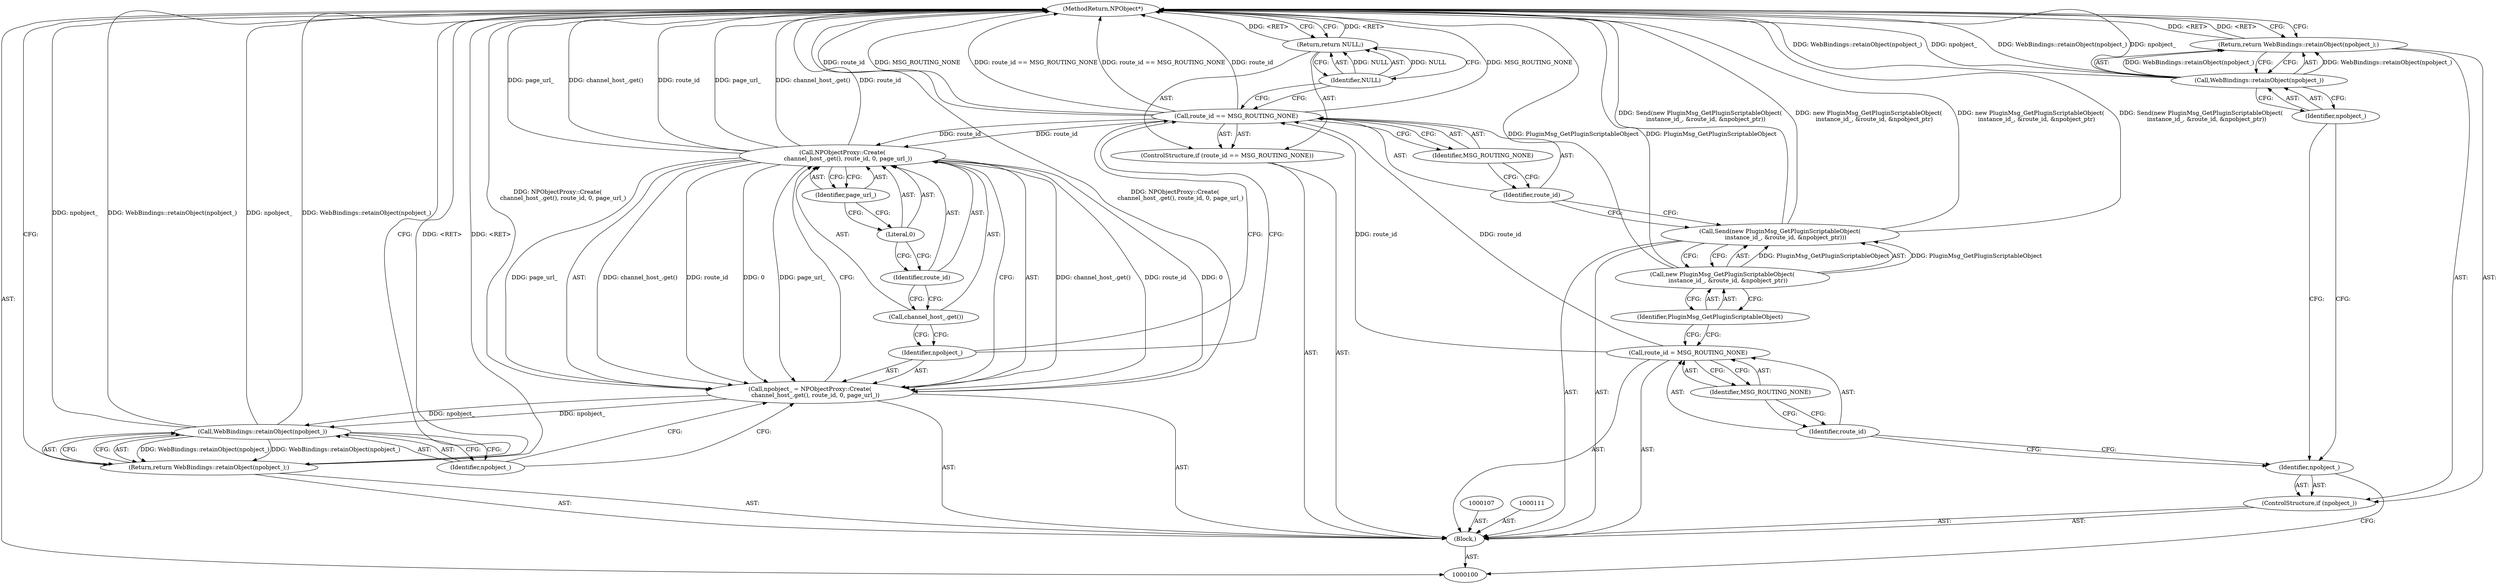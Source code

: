 digraph "1_Chrome_ea3d1d84be3d6f97bf50e76511c9e26af6895533_14" {
"1000131" [label="(MethodReturn,NPObject*)"];
"1000101" [label="(Block,)"];
"1000120" [label="(Identifier,NULL)"];
"1000119" [label="(Return,return NULL;)"];
"1000123" [label="(Call,NPObjectProxy::Create(\n      channel_host_.get(), route_id, 0, page_url_))"];
"1000121" [label="(Call,npobject_ = NPObjectProxy::Create(\n      channel_host_.get(), route_id, 0, page_url_))"];
"1000122" [label="(Identifier,npobject_)"];
"1000125" [label="(Identifier,route_id)"];
"1000126" [label="(Literal,0)"];
"1000127" [label="(Identifier,page_url_)"];
"1000124" [label="(Call,channel_host_.get())"];
"1000128" [label="(Return,return WebBindings::retainObject(npobject_);)"];
"1000130" [label="(Identifier,npobject_)"];
"1000129" [label="(Call,WebBindings::retainObject(npobject_))"];
"1000102" [label="(ControlStructure,if (npobject_))"];
"1000103" [label="(Identifier,npobject_)"];
"1000105" [label="(Call,WebBindings::retainObject(npobject_))"];
"1000106" [label="(Identifier,npobject_)"];
"1000104" [label="(Return,return WebBindings::retainObject(npobject_);)"];
"1000110" [label="(Identifier,MSG_ROUTING_NONE)"];
"1000108" [label="(Call,route_id = MSG_ROUTING_NONE)"];
"1000109" [label="(Identifier,route_id)"];
"1000114" [label="(Identifier,PluginMsg_GetPluginScriptableObject)"];
"1000112" [label="(Call,Send(new PluginMsg_GetPluginScriptableObject(\n      instance_id_, &route_id, &npobject_ptr)))"];
"1000113" [label="(Call,new PluginMsg_GetPluginScriptableObject(\n      instance_id_, &route_id, &npobject_ptr))"];
"1000118" [label="(Identifier,MSG_ROUTING_NONE)"];
"1000115" [label="(ControlStructure,if (route_id == MSG_ROUTING_NONE))"];
"1000116" [label="(Call,route_id == MSG_ROUTING_NONE)"];
"1000117" [label="(Identifier,route_id)"];
"1000131" -> "1000100"  [label="AST: "];
"1000131" -> "1000104"  [label="CFG: "];
"1000131" -> "1000119"  [label="CFG: "];
"1000131" -> "1000128"  [label="CFG: "];
"1000119" -> "1000131"  [label="DDG: <RET>"];
"1000116" -> "1000131"  [label="DDG: route_id"];
"1000116" -> "1000131"  [label="DDG: MSG_ROUTING_NONE"];
"1000116" -> "1000131"  [label="DDG: route_id == MSG_ROUTING_NONE"];
"1000129" -> "1000131"  [label="DDG: npobject_"];
"1000129" -> "1000131"  [label="DDG: WebBindings::retainObject(npobject_)"];
"1000123" -> "1000131"  [label="DDG: route_id"];
"1000123" -> "1000131"  [label="DDG: page_url_"];
"1000123" -> "1000131"  [label="DDG: channel_host_.get()"];
"1000105" -> "1000131"  [label="DDG: WebBindings::retainObject(npobject_)"];
"1000105" -> "1000131"  [label="DDG: npobject_"];
"1000113" -> "1000131"  [label="DDG: PluginMsg_GetPluginScriptableObject"];
"1000121" -> "1000131"  [label="DDG: NPObjectProxy::Create(\n      channel_host_.get(), route_id, 0, page_url_)"];
"1000112" -> "1000131"  [label="DDG: Send(new PluginMsg_GetPluginScriptableObject(\n      instance_id_, &route_id, &npobject_ptr))"];
"1000112" -> "1000131"  [label="DDG: new PluginMsg_GetPluginScriptableObject(\n      instance_id_, &route_id, &npobject_ptr)"];
"1000128" -> "1000131"  [label="DDG: <RET>"];
"1000104" -> "1000131"  [label="DDG: <RET>"];
"1000101" -> "1000100"  [label="AST: "];
"1000102" -> "1000101"  [label="AST: "];
"1000107" -> "1000101"  [label="AST: "];
"1000108" -> "1000101"  [label="AST: "];
"1000111" -> "1000101"  [label="AST: "];
"1000112" -> "1000101"  [label="AST: "];
"1000115" -> "1000101"  [label="AST: "];
"1000121" -> "1000101"  [label="AST: "];
"1000128" -> "1000101"  [label="AST: "];
"1000120" -> "1000119"  [label="AST: "];
"1000120" -> "1000116"  [label="CFG: "];
"1000119" -> "1000120"  [label="CFG: "];
"1000120" -> "1000119"  [label="DDG: NULL"];
"1000119" -> "1000115"  [label="AST: "];
"1000119" -> "1000120"  [label="CFG: "];
"1000120" -> "1000119"  [label="AST: "];
"1000131" -> "1000119"  [label="CFG: "];
"1000119" -> "1000131"  [label="DDG: <RET>"];
"1000120" -> "1000119"  [label="DDG: NULL"];
"1000123" -> "1000121"  [label="AST: "];
"1000123" -> "1000127"  [label="CFG: "];
"1000124" -> "1000123"  [label="AST: "];
"1000125" -> "1000123"  [label="AST: "];
"1000126" -> "1000123"  [label="AST: "];
"1000127" -> "1000123"  [label="AST: "];
"1000121" -> "1000123"  [label="CFG: "];
"1000123" -> "1000131"  [label="DDG: route_id"];
"1000123" -> "1000131"  [label="DDG: page_url_"];
"1000123" -> "1000131"  [label="DDG: channel_host_.get()"];
"1000123" -> "1000121"  [label="DDG: channel_host_.get()"];
"1000123" -> "1000121"  [label="DDG: route_id"];
"1000123" -> "1000121"  [label="DDG: 0"];
"1000123" -> "1000121"  [label="DDG: page_url_"];
"1000116" -> "1000123"  [label="DDG: route_id"];
"1000121" -> "1000101"  [label="AST: "];
"1000121" -> "1000123"  [label="CFG: "];
"1000122" -> "1000121"  [label="AST: "];
"1000123" -> "1000121"  [label="AST: "];
"1000130" -> "1000121"  [label="CFG: "];
"1000121" -> "1000131"  [label="DDG: NPObjectProxy::Create(\n      channel_host_.get(), route_id, 0, page_url_)"];
"1000123" -> "1000121"  [label="DDG: channel_host_.get()"];
"1000123" -> "1000121"  [label="DDG: route_id"];
"1000123" -> "1000121"  [label="DDG: 0"];
"1000123" -> "1000121"  [label="DDG: page_url_"];
"1000121" -> "1000129"  [label="DDG: npobject_"];
"1000122" -> "1000121"  [label="AST: "];
"1000122" -> "1000116"  [label="CFG: "];
"1000124" -> "1000122"  [label="CFG: "];
"1000125" -> "1000123"  [label="AST: "];
"1000125" -> "1000124"  [label="CFG: "];
"1000126" -> "1000125"  [label="CFG: "];
"1000126" -> "1000123"  [label="AST: "];
"1000126" -> "1000125"  [label="CFG: "];
"1000127" -> "1000126"  [label="CFG: "];
"1000127" -> "1000123"  [label="AST: "];
"1000127" -> "1000126"  [label="CFG: "];
"1000123" -> "1000127"  [label="CFG: "];
"1000124" -> "1000123"  [label="AST: "];
"1000124" -> "1000122"  [label="CFG: "];
"1000125" -> "1000124"  [label="CFG: "];
"1000128" -> "1000101"  [label="AST: "];
"1000128" -> "1000129"  [label="CFG: "];
"1000129" -> "1000128"  [label="AST: "];
"1000131" -> "1000128"  [label="CFG: "];
"1000128" -> "1000131"  [label="DDG: <RET>"];
"1000129" -> "1000128"  [label="DDG: WebBindings::retainObject(npobject_)"];
"1000130" -> "1000129"  [label="AST: "];
"1000130" -> "1000121"  [label="CFG: "];
"1000129" -> "1000130"  [label="CFG: "];
"1000129" -> "1000128"  [label="AST: "];
"1000129" -> "1000130"  [label="CFG: "];
"1000130" -> "1000129"  [label="AST: "];
"1000128" -> "1000129"  [label="CFG: "];
"1000129" -> "1000131"  [label="DDG: npobject_"];
"1000129" -> "1000131"  [label="DDG: WebBindings::retainObject(npobject_)"];
"1000129" -> "1000128"  [label="DDG: WebBindings::retainObject(npobject_)"];
"1000121" -> "1000129"  [label="DDG: npobject_"];
"1000102" -> "1000101"  [label="AST: "];
"1000103" -> "1000102"  [label="AST: "];
"1000104" -> "1000102"  [label="AST: "];
"1000103" -> "1000102"  [label="AST: "];
"1000103" -> "1000100"  [label="CFG: "];
"1000106" -> "1000103"  [label="CFG: "];
"1000109" -> "1000103"  [label="CFG: "];
"1000105" -> "1000104"  [label="AST: "];
"1000105" -> "1000106"  [label="CFG: "];
"1000106" -> "1000105"  [label="AST: "];
"1000104" -> "1000105"  [label="CFG: "];
"1000105" -> "1000131"  [label="DDG: WebBindings::retainObject(npobject_)"];
"1000105" -> "1000131"  [label="DDG: npobject_"];
"1000105" -> "1000104"  [label="DDG: WebBindings::retainObject(npobject_)"];
"1000106" -> "1000105"  [label="AST: "];
"1000106" -> "1000103"  [label="CFG: "];
"1000105" -> "1000106"  [label="CFG: "];
"1000104" -> "1000102"  [label="AST: "];
"1000104" -> "1000105"  [label="CFG: "];
"1000105" -> "1000104"  [label="AST: "];
"1000131" -> "1000104"  [label="CFG: "];
"1000104" -> "1000131"  [label="DDG: <RET>"];
"1000105" -> "1000104"  [label="DDG: WebBindings::retainObject(npobject_)"];
"1000110" -> "1000108"  [label="AST: "];
"1000110" -> "1000109"  [label="CFG: "];
"1000108" -> "1000110"  [label="CFG: "];
"1000108" -> "1000101"  [label="AST: "];
"1000108" -> "1000110"  [label="CFG: "];
"1000109" -> "1000108"  [label="AST: "];
"1000110" -> "1000108"  [label="AST: "];
"1000114" -> "1000108"  [label="CFG: "];
"1000108" -> "1000116"  [label="DDG: route_id"];
"1000109" -> "1000108"  [label="AST: "];
"1000109" -> "1000103"  [label="CFG: "];
"1000110" -> "1000109"  [label="CFG: "];
"1000114" -> "1000113"  [label="AST: "];
"1000114" -> "1000108"  [label="CFG: "];
"1000113" -> "1000114"  [label="CFG: "];
"1000112" -> "1000101"  [label="AST: "];
"1000112" -> "1000113"  [label="CFG: "];
"1000113" -> "1000112"  [label="AST: "];
"1000117" -> "1000112"  [label="CFG: "];
"1000112" -> "1000131"  [label="DDG: Send(new PluginMsg_GetPluginScriptableObject(\n      instance_id_, &route_id, &npobject_ptr))"];
"1000112" -> "1000131"  [label="DDG: new PluginMsg_GetPluginScriptableObject(\n      instance_id_, &route_id, &npobject_ptr)"];
"1000113" -> "1000112"  [label="DDG: PluginMsg_GetPluginScriptableObject"];
"1000113" -> "1000112"  [label="AST: "];
"1000113" -> "1000114"  [label="CFG: "];
"1000114" -> "1000113"  [label="AST: "];
"1000112" -> "1000113"  [label="CFG: "];
"1000113" -> "1000131"  [label="DDG: PluginMsg_GetPluginScriptableObject"];
"1000113" -> "1000112"  [label="DDG: PluginMsg_GetPluginScriptableObject"];
"1000118" -> "1000116"  [label="AST: "];
"1000118" -> "1000117"  [label="CFG: "];
"1000116" -> "1000118"  [label="CFG: "];
"1000115" -> "1000101"  [label="AST: "];
"1000116" -> "1000115"  [label="AST: "];
"1000119" -> "1000115"  [label="AST: "];
"1000116" -> "1000115"  [label="AST: "];
"1000116" -> "1000118"  [label="CFG: "];
"1000117" -> "1000116"  [label="AST: "];
"1000118" -> "1000116"  [label="AST: "];
"1000120" -> "1000116"  [label="CFG: "];
"1000122" -> "1000116"  [label="CFG: "];
"1000116" -> "1000131"  [label="DDG: route_id"];
"1000116" -> "1000131"  [label="DDG: MSG_ROUTING_NONE"];
"1000116" -> "1000131"  [label="DDG: route_id == MSG_ROUTING_NONE"];
"1000108" -> "1000116"  [label="DDG: route_id"];
"1000116" -> "1000123"  [label="DDG: route_id"];
"1000117" -> "1000116"  [label="AST: "];
"1000117" -> "1000112"  [label="CFG: "];
"1000118" -> "1000117"  [label="CFG: "];
}

